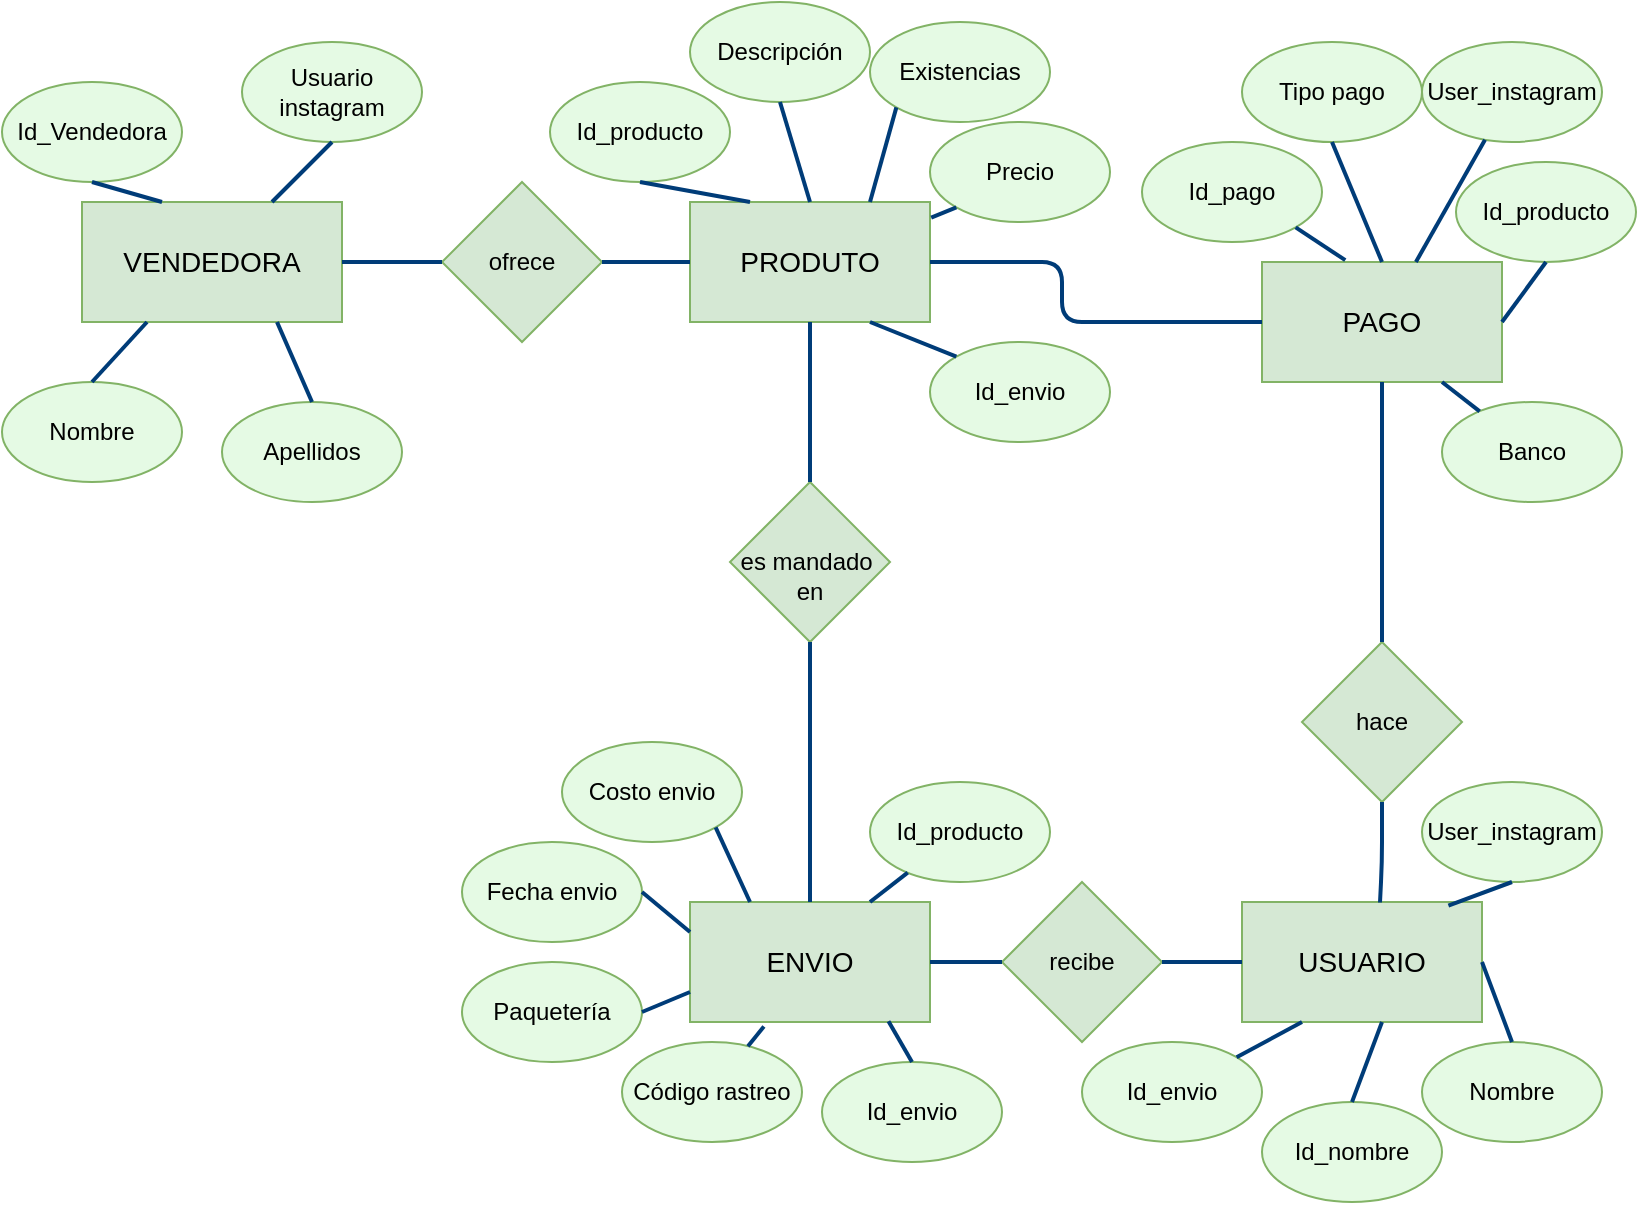 <mxfile version="14.8.1" type="github">
  <diagram id="C5RBs43oDa-KdzZeNtuy" name="Page-1">
    <mxGraphModel dx="1209" dy="594" grid="1" gridSize="10" guides="1" tooltips="1" connect="1" arrows="1" fold="1" page="1" pageScale="1" pageWidth="827" pageHeight="1169" math="0" shadow="0">
      <root>
        <mxCell id="WIyWlLk6GJQsqaUBKTNV-0" />
        <mxCell id="WIyWlLk6GJQsqaUBKTNV-1" parent="WIyWlLk6GJQsqaUBKTNV-0" />
        <mxCell id="fitZuFPc6MIC0ft5o5-M-1" value="&lt;font style=&quot;font-size: 14px&quot;&gt;USUARIO&lt;/font&gt;" style="rounded=0;whiteSpace=wrap;html=1;fillColor=#d5e8d4;strokeColor=#82b366;" vertex="1" parent="WIyWlLk6GJQsqaUBKTNV-1">
          <mxGeometry x="630" y="520" width="120" height="60" as="geometry" />
        </mxCell>
        <mxCell id="fitZuFPc6MIC0ft5o5-M-3" value="&lt;span style=&quot;font-size: 14px&quot;&gt;ENVIO&lt;/span&gt;" style="rounded=0;whiteSpace=wrap;html=1;fillColor=#d5e8d4;strokeColor=#82b366;" vertex="1" parent="WIyWlLk6GJQsqaUBKTNV-1">
          <mxGeometry x="354" y="520" width="120" height="60" as="geometry" />
        </mxCell>
        <mxCell id="fitZuFPc6MIC0ft5o5-M-4" value="&lt;span style=&quot;font-size: 14px&quot;&gt;VENDEDORA&lt;/span&gt;" style="rounded=0;whiteSpace=wrap;html=1;fillColor=#d5e8d4;strokeColor=#82b366;" vertex="1" parent="WIyWlLk6GJQsqaUBKTNV-1">
          <mxGeometry x="50" y="170" width="130" height="60" as="geometry" />
        </mxCell>
        <mxCell id="fitZuFPc6MIC0ft5o5-M-6" value="&lt;span style=&quot;font-size: 14px&quot;&gt;PRODUTO&lt;/span&gt;" style="rounded=0;whiteSpace=wrap;html=1;fillColor=#d5e8d4;strokeColor=#82b366;" vertex="1" parent="WIyWlLk6GJQsqaUBKTNV-1">
          <mxGeometry x="354" y="170" width="120" height="60" as="geometry" />
        </mxCell>
        <mxCell id="fitZuFPc6MIC0ft5o5-M-10" value="&lt;br&gt;es mandado&amp;nbsp;&lt;br&gt;en" style="rhombus;whiteSpace=wrap;html=1;fillColor=#d5e8d4;strokeColor=#82b366;" vertex="1" parent="WIyWlLk6GJQsqaUBKTNV-1">
          <mxGeometry x="374" y="310" width="80" height="80" as="geometry" />
        </mxCell>
        <mxCell id="fitZuFPc6MIC0ft5o5-M-11" value="recibe" style="rhombus;whiteSpace=wrap;html=1;fillColor=#d5e8d4;strokeColor=#82b366;" vertex="1" parent="WIyWlLk6GJQsqaUBKTNV-1">
          <mxGeometry x="510" y="510" width="80" height="80" as="geometry" />
        </mxCell>
        <mxCell id="fitZuFPc6MIC0ft5o5-M-12" value="&lt;font style=&quot;font-size: 14px&quot;&gt;PAGO&lt;/font&gt;" style="rounded=0;whiteSpace=wrap;html=1;fillColor=#d5e8d4;strokeColor=#82b366;" vertex="1" parent="WIyWlLk6GJQsqaUBKTNV-1">
          <mxGeometry x="640" y="200" width="120" height="60" as="geometry" />
        </mxCell>
        <mxCell id="fitZuFPc6MIC0ft5o5-M-13" value="hace" style="rhombus;whiteSpace=wrap;html=1;fillColor=#d5e8d4;strokeColor=#82b366;" vertex="1" parent="WIyWlLk6GJQsqaUBKTNV-1">
          <mxGeometry x="660" y="390" width="80" height="80" as="geometry" />
        </mxCell>
        <mxCell id="fitZuFPc6MIC0ft5o5-M-14" value="ofrece" style="rhombus;whiteSpace=wrap;html=1;fillColor=#d5e8d4;strokeColor=#82b366;" vertex="1" parent="WIyWlLk6GJQsqaUBKTNV-1">
          <mxGeometry x="230" y="160" width="80" height="80" as="geometry" />
        </mxCell>
        <mxCell id="fitZuFPc6MIC0ft5o5-M-15" value="" style="endArrow=none;html=1;exitX=1;exitY=0.5;exitDx=0;exitDy=0;entryX=0;entryY=0.5;entryDx=0;entryDy=0;strokeWidth=2;strokeColor=#003C78;" edge="1" parent="WIyWlLk6GJQsqaUBKTNV-1" source="fitZuFPc6MIC0ft5o5-M-4" target="fitZuFPc6MIC0ft5o5-M-14">
          <mxGeometry width="50" height="50" relative="1" as="geometry">
            <mxPoint x="510" y="380" as="sourcePoint" />
            <mxPoint x="560" y="330" as="targetPoint" />
          </mxGeometry>
        </mxCell>
        <mxCell id="fitZuFPc6MIC0ft5o5-M-16" value="" style="endArrow=none;html=1;strokeColor=#003C78;strokeWidth=2;exitX=0.5;exitY=1;exitDx=0;exitDy=0;" edge="1" parent="WIyWlLk6GJQsqaUBKTNV-1" source="fitZuFPc6MIC0ft5o5-M-10" target="fitZuFPc6MIC0ft5o5-M-3">
          <mxGeometry width="50" height="50" relative="1" as="geometry">
            <mxPoint x="390" y="380" as="sourcePoint" />
            <mxPoint x="440" y="330" as="targetPoint" />
          </mxGeometry>
        </mxCell>
        <mxCell id="fitZuFPc6MIC0ft5o5-M-17" value="" style="endArrow=none;html=1;strokeColor=#003C78;strokeWidth=2;entryX=0.5;entryY=1;entryDx=0;entryDy=0;exitX=0.5;exitY=0;exitDx=0;exitDy=0;" edge="1" parent="WIyWlLk6GJQsqaUBKTNV-1" source="fitZuFPc6MIC0ft5o5-M-10" target="fitZuFPc6MIC0ft5o5-M-6">
          <mxGeometry width="50" height="50" relative="1" as="geometry">
            <mxPoint x="390" y="380" as="sourcePoint" />
            <mxPoint x="440" y="330" as="targetPoint" />
          </mxGeometry>
        </mxCell>
        <mxCell id="fitZuFPc6MIC0ft5o5-M-18" value="" style="endArrow=none;html=1;strokeColor=#003C78;strokeWidth=2;entryX=1;entryY=0.5;entryDx=0;entryDy=0;exitX=0;exitY=0.5;exitDx=0;exitDy=0;" edge="1" parent="WIyWlLk6GJQsqaUBKTNV-1" source="fitZuFPc6MIC0ft5o5-M-12" target="fitZuFPc6MIC0ft5o5-M-6">
          <mxGeometry width="50" height="50" relative="1" as="geometry">
            <mxPoint x="390" y="380" as="sourcePoint" />
            <mxPoint x="440" y="330" as="targetPoint" />
            <Array as="points">
              <mxPoint x="540" y="230" />
              <mxPoint x="540" y="200" />
            </Array>
          </mxGeometry>
        </mxCell>
        <mxCell id="fitZuFPc6MIC0ft5o5-M-19" value="" style="endArrow=none;html=1;strokeColor=#003C78;strokeWidth=2;exitX=1;exitY=0.5;exitDx=0;exitDy=0;entryX=0;entryY=0.5;entryDx=0;entryDy=0;" edge="1" parent="WIyWlLk6GJQsqaUBKTNV-1" source="fitZuFPc6MIC0ft5o5-M-14" target="fitZuFPc6MIC0ft5o5-M-6">
          <mxGeometry width="50" height="50" relative="1" as="geometry">
            <mxPoint x="390" y="380" as="sourcePoint" />
            <mxPoint x="440" y="330" as="targetPoint" />
          </mxGeometry>
        </mxCell>
        <mxCell id="fitZuFPc6MIC0ft5o5-M-20" value="" style="endArrow=none;html=1;strokeColor=#003C78;strokeWidth=2;exitX=1;exitY=0.5;exitDx=0;exitDy=0;entryX=0;entryY=0.5;entryDx=0;entryDy=0;" edge="1" parent="WIyWlLk6GJQsqaUBKTNV-1" source="fitZuFPc6MIC0ft5o5-M-11" target="fitZuFPc6MIC0ft5o5-M-1">
          <mxGeometry width="50" height="50" relative="1" as="geometry">
            <mxPoint x="390" y="380" as="sourcePoint" />
            <mxPoint x="440" y="330" as="targetPoint" />
          </mxGeometry>
        </mxCell>
        <mxCell id="fitZuFPc6MIC0ft5o5-M-21" value="" style="endArrow=none;html=1;strokeColor=#003C78;strokeWidth=2;exitX=1;exitY=0.5;exitDx=0;exitDy=0;entryX=0;entryY=0.5;entryDx=0;entryDy=0;" edge="1" parent="WIyWlLk6GJQsqaUBKTNV-1" source="fitZuFPc6MIC0ft5o5-M-3" target="fitZuFPc6MIC0ft5o5-M-11">
          <mxGeometry width="50" height="50" relative="1" as="geometry">
            <mxPoint x="390" y="380" as="sourcePoint" />
            <mxPoint x="440" y="330" as="targetPoint" />
          </mxGeometry>
        </mxCell>
        <mxCell id="fitZuFPc6MIC0ft5o5-M-22" value="" style="endArrow=none;html=1;strokeColor=#003C78;strokeWidth=2;exitX=0.575;exitY=0.004;exitDx=0;exitDy=0;exitPerimeter=0;entryX=0.5;entryY=1;entryDx=0;entryDy=0;" edge="1" parent="WIyWlLk6GJQsqaUBKTNV-1" source="fitZuFPc6MIC0ft5o5-M-1" target="fitZuFPc6MIC0ft5o5-M-13">
          <mxGeometry width="50" height="50" relative="1" as="geometry">
            <mxPoint x="390" y="380" as="sourcePoint" />
            <mxPoint x="440" y="330" as="targetPoint" />
            <Array as="points">
              <mxPoint x="700" y="500" />
            </Array>
          </mxGeometry>
        </mxCell>
        <mxCell id="fitZuFPc6MIC0ft5o5-M-24" value="" style="endArrow=none;html=1;strokeColor=#003C78;strokeWidth=2;exitX=0.5;exitY=0;exitDx=0;exitDy=0;entryX=0.5;entryY=1;entryDx=0;entryDy=0;" edge="1" parent="WIyWlLk6GJQsqaUBKTNV-1" source="fitZuFPc6MIC0ft5o5-M-13" target="fitZuFPc6MIC0ft5o5-M-12">
          <mxGeometry width="50" height="50" relative="1" as="geometry">
            <mxPoint x="390" y="380" as="sourcePoint" />
            <mxPoint x="440" y="330" as="targetPoint" />
          </mxGeometry>
        </mxCell>
        <mxCell id="fitZuFPc6MIC0ft5o5-M-25" value="Id_Vendedora" style="ellipse;whiteSpace=wrap;html=1;strokeColor=#82b366;fillColor=#E5FAE4;" vertex="1" parent="WIyWlLk6GJQsqaUBKTNV-1">
          <mxGeometry x="10" y="110" width="90" height="50" as="geometry" />
        </mxCell>
        <mxCell id="fitZuFPc6MIC0ft5o5-M-26" value="Usuario instagram" style="ellipse;whiteSpace=wrap;html=1;strokeColor=#82b366;fillColor=#E5FAE4;" vertex="1" parent="WIyWlLk6GJQsqaUBKTNV-1">
          <mxGeometry x="130" y="90" width="90" height="50" as="geometry" />
        </mxCell>
        <mxCell id="fitZuFPc6MIC0ft5o5-M-27" value="Nombre" style="ellipse;whiteSpace=wrap;html=1;strokeColor=#82b366;fillColor=#E5FAE4;" vertex="1" parent="WIyWlLk6GJQsqaUBKTNV-1">
          <mxGeometry x="10" y="260" width="90" height="50" as="geometry" />
        </mxCell>
        <mxCell id="fitZuFPc6MIC0ft5o5-M-28" value="Apellidos" style="ellipse;whiteSpace=wrap;html=1;strokeColor=#82b366;fillColor=#E5FAE4;" vertex="1" parent="WIyWlLk6GJQsqaUBKTNV-1">
          <mxGeometry x="120" y="270" width="90" height="50" as="geometry" />
        </mxCell>
        <mxCell id="fitZuFPc6MIC0ft5o5-M-29" value="Id_producto" style="ellipse;whiteSpace=wrap;html=1;strokeColor=#82b366;fillColor=#E5FAE4;" vertex="1" parent="WIyWlLk6GJQsqaUBKTNV-1">
          <mxGeometry x="284" y="110" width="90" height="50" as="geometry" />
        </mxCell>
        <mxCell id="fitZuFPc6MIC0ft5o5-M-30" value="Descripción" style="ellipse;whiteSpace=wrap;html=1;strokeColor=#82b366;fillColor=#E5FAE4;" vertex="1" parent="WIyWlLk6GJQsqaUBKTNV-1">
          <mxGeometry x="354" y="70" width="90" height="50" as="geometry" />
        </mxCell>
        <mxCell id="fitZuFPc6MIC0ft5o5-M-31" value="Existencias" style="ellipse;whiteSpace=wrap;html=1;strokeColor=#82b366;fillColor=#E5FAE4;" vertex="1" parent="WIyWlLk6GJQsqaUBKTNV-1">
          <mxGeometry x="444" y="80" width="90" height="50" as="geometry" />
        </mxCell>
        <mxCell id="fitZuFPc6MIC0ft5o5-M-33" value="Precio" style="ellipse;whiteSpace=wrap;html=1;strokeColor=#82b366;fillColor=#E5FAE4;" vertex="1" parent="WIyWlLk6GJQsqaUBKTNV-1">
          <mxGeometry x="474" y="130" width="90" height="50" as="geometry" />
        </mxCell>
        <mxCell id="fitZuFPc6MIC0ft5o5-M-34" value="Id_pago" style="ellipse;whiteSpace=wrap;html=1;strokeColor=#82b366;fillColor=#E5FAE4;" vertex="1" parent="WIyWlLk6GJQsqaUBKTNV-1">
          <mxGeometry x="580" y="140" width="90" height="50" as="geometry" />
        </mxCell>
        <mxCell id="fitZuFPc6MIC0ft5o5-M-35" value="Tipo pago" style="ellipse;whiteSpace=wrap;html=1;strokeColor=#82b366;fillColor=#E5FAE4;" vertex="1" parent="WIyWlLk6GJQsqaUBKTNV-1">
          <mxGeometry x="630" y="90" width="90" height="50" as="geometry" />
        </mxCell>
        <mxCell id="fitZuFPc6MIC0ft5o5-M-36" value="User_instagram" style="ellipse;whiteSpace=wrap;html=1;strokeColor=#82b366;fillColor=#E5FAE4;" vertex="1" parent="WIyWlLk6GJQsqaUBKTNV-1">
          <mxGeometry x="720" y="90" width="90" height="50" as="geometry" />
        </mxCell>
        <mxCell id="fitZuFPc6MIC0ft5o5-M-37" value="Id_producto" style="ellipse;whiteSpace=wrap;html=1;strokeColor=#82b366;fillColor=#E5FAE4;" vertex="1" parent="WIyWlLk6GJQsqaUBKTNV-1">
          <mxGeometry x="737" y="150" width="90" height="50" as="geometry" />
        </mxCell>
        <mxCell id="fitZuFPc6MIC0ft5o5-M-39" value="Banco" style="ellipse;whiteSpace=wrap;html=1;strokeColor=#82b366;fillColor=#E5FAE4;" vertex="1" parent="WIyWlLk6GJQsqaUBKTNV-1">
          <mxGeometry x="730" y="270" width="90" height="50" as="geometry" />
        </mxCell>
        <mxCell id="fitZuFPc6MIC0ft5o5-M-40" value="User_instagram" style="ellipse;whiteSpace=wrap;html=1;strokeColor=#82b366;fillColor=#E5FAE4;" vertex="1" parent="WIyWlLk6GJQsqaUBKTNV-1">
          <mxGeometry x="720" y="460" width="90" height="50" as="geometry" />
        </mxCell>
        <mxCell id="fitZuFPc6MIC0ft5o5-M-41" value="Nombre" style="ellipse;whiteSpace=wrap;html=1;strokeColor=#82b366;fillColor=#E5FAE4;" vertex="1" parent="WIyWlLk6GJQsqaUBKTNV-1">
          <mxGeometry x="720" y="590" width="90" height="50" as="geometry" />
        </mxCell>
        <mxCell id="fitZuFPc6MIC0ft5o5-M-42" value="Id_nombre" style="ellipse;whiteSpace=wrap;html=1;strokeColor=#82b366;fillColor=#E5FAE4;" vertex="1" parent="WIyWlLk6GJQsqaUBKTNV-1">
          <mxGeometry x="640" y="620" width="90" height="50" as="geometry" />
        </mxCell>
        <mxCell id="fitZuFPc6MIC0ft5o5-M-43" value="Id_envio" style="ellipse;whiteSpace=wrap;html=1;strokeColor=#82b366;fillColor=#E5FAE4;" vertex="1" parent="WIyWlLk6GJQsqaUBKTNV-1">
          <mxGeometry x="550" y="590" width="90" height="50" as="geometry" />
        </mxCell>
        <mxCell id="fitZuFPc6MIC0ft5o5-M-44" value="Id_envio" style="ellipse;whiteSpace=wrap;html=1;strokeColor=#82b366;fillColor=#E5FAE4;" vertex="1" parent="WIyWlLk6GJQsqaUBKTNV-1">
          <mxGeometry x="420" y="600" width="90" height="50" as="geometry" />
        </mxCell>
        <mxCell id="fitZuFPc6MIC0ft5o5-M-45" value="Código rastreo" style="ellipse;whiteSpace=wrap;html=1;strokeColor=#82b366;fillColor=#E5FAE4;" vertex="1" parent="WIyWlLk6GJQsqaUBKTNV-1">
          <mxGeometry x="320" y="590" width="90" height="50" as="geometry" />
        </mxCell>
        <mxCell id="fitZuFPc6MIC0ft5o5-M-46" value="Paquetería" style="ellipse;whiteSpace=wrap;html=1;strokeColor=#82b366;fillColor=#E5FAE4;" vertex="1" parent="WIyWlLk6GJQsqaUBKTNV-1">
          <mxGeometry x="240" y="550" width="90" height="50" as="geometry" />
        </mxCell>
        <mxCell id="fitZuFPc6MIC0ft5o5-M-47" value="Fecha envio" style="ellipse;whiteSpace=wrap;html=1;strokeColor=#82b366;fillColor=#E5FAE4;" vertex="1" parent="WIyWlLk6GJQsqaUBKTNV-1">
          <mxGeometry x="240" y="490" width="90" height="50" as="geometry" />
        </mxCell>
        <mxCell id="fitZuFPc6MIC0ft5o5-M-48" value="Costo envio" style="ellipse;whiteSpace=wrap;html=1;strokeColor=#82b366;fillColor=#E5FAE4;" vertex="1" parent="WIyWlLk6GJQsqaUBKTNV-1">
          <mxGeometry x="290" y="440" width="90" height="50" as="geometry" />
        </mxCell>
        <mxCell id="fitZuFPc6MIC0ft5o5-M-49" value="Id_producto" style="ellipse;whiteSpace=wrap;html=1;strokeColor=#82b366;fillColor=#E5FAE4;" vertex="1" parent="WIyWlLk6GJQsqaUBKTNV-1">
          <mxGeometry x="444" y="460" width="90" height="50" as="geometry" />
        </mxCell>
        <mxCell id="fitZuFPc6MIC0ft5o5-M-50" value="Id_envio" style="ellipse;whiteSpace=wrap;html=1;strokeColor=#82b366;fillColor=#E5FAE4;" vertex="1" parent="WIyWlLk6GJQsqaUBKTNV-1">
          <mxGeometry x="474" y="240" width="90" height="50" as="geometry" />
        </mxCell>
        <mxCell id="fitZuFPc6MIC0ft5o5-M-52" value="" style="endArrow=none;html=1;strokeColor=#003C78;strokeWidth=2;entryX=0;entryY=1;entryDx=0;entryDy=0;exitX=1.005;exitY=0.13;exitDx=0;exitDy=0;exitPerimeter=0;" edge="1" parent="WIyWlLk6GJQsqaUBKTNV-1" source="fitZuFPc6MIC0ft5o5-M-6" target="fitZuFPc6MIC0ft5o5-M-33">
          <mxGeometry width="50" height="50" relative="1" as="geometry">
            <mxPoint x="424" y="320" as="sourcePoint" />
            <mxPoint x="424" y="240" as="targetPoint" />
          </mxGeometry>
        </mxCell>
        <mxCell id="fitZuFPc6MIC0ft5o5-M-53" value="" style="endArrow=none;html=1;strokeColor=#003C78;strokeWidth=2;entryX=0;entryY=1;entryDx=0;entryDy=0;exitX=0.75;exitY=0;exitDx=0;exitDy=0;" edge="1" parent="WIyWlLk6GJQsqaUBKTNV-1" source="fitZuFPc6MIC0ft5o5-M-6" target="fitZuFPc6MIC0ft5o5-M-31">
          <mxGeometry width="50" height="50" relative="1" as="geometry">
            <mxPoint x="434" y="330" as="sourcePoint" />
            <mxPoint x="434" y="250" as="targetPoint" />
          </mxGeometry>
        </mxCell>
        <mxCell id="fitZuFPc6MIC0ft5o5-M-54" value="" style="endArrow=none;html=1;strokeColor=#003C78;strokeWidth=2;entryX=0.5;entryY=1;entryDx=0;entryDy=0;exitX=0.5;exitY=0;exitDx=0;exitDy=0;" edge="1" parent="WIyWlLk6GJQsqaUBKTNV-1" source="fitZuFPc6MIC0ft5o5-M-6" target="fitZuFPc6MIC0ft5o5-M-30">
          <mxGeometry width="50" height="50" relative="1" as="geometry">
            <mxPoint x="410" y="160" as="sourcePoint" />
            <mxPoint x="444" y="260" as="targetPoint" />
          </mxGeometry>
        </mxCell>
        <mxCell id="fitZuFPc6MIC0ft5o5-M-55" value="" style="endArrow=none;html=1;strokeColor=#003C78;strokeWidth=2;entryX=0.25;entryY=0;entryDx=0;entryDy=0;exitX=0.5;exitY=1;exitDx=0;exitDy=0;" edge="1" parent="WIyWlLk6GJQsqaUBKTNV-1" source="fitZuFPc6MIC0ft5o5-M-29" target="fitZuFPc6MIC0ft5o5-M-6">
          <mxGeometry width="50" height="50" relative="1" as="geometry">
            <mxPoint x="454" y="350" as="sourcePoint" />
            <mxPoint x="454" y="270" as="targetPoint" />
          </mxGeometry>
        </mxCell>
        <mxCell id="fitZuFPc6MIC0ft5o5-M-56" value="" style="endArrow=none;html=1;strokeColor=#003C78;strokeWidth=2;exitX=0.5;exitY=1;exitDx=0;exitDy=0;" edge="1" parent="WIyWlLk6GJQsqaUBKTNV-1" source="fitZuFPc6MIC0ft5o5-M-26" target="fitZuFPc6MIC0ft5o5-M-4">
          <mxGeometry width="50" height="50" relative="1" as="geometry">
            <mxPoint x="464" y="360" as="sourcePoint" />
            <mxPoint x="464" y="280" as="targetPoint" />
          </mxGeometry>
        </mxCell>
        <mxCell id="fitZuFPc6MIC0ft5o5-M-57" value="" style="endArrow=none;html=1;strokeColor=#003C78;strokeWidth=2;exitX=0.5;exitY=1;exitDx=0;exitDy=0;" edge="1" parent="WIyWlLk6GJQsqaUBKTNV-1" source="fitZuFPc6MIC0ft5o5-M-25">
          <mxGeometry width="50" height="50" relative="1" as="geometry">
            <mxPoint x="474" y="370" as="sourcePoint" />
            <mxPoint x="90" y="170" as="targetPoint" />
          </mxGeometry>
        </mxCell>
        <mxCell id="fitZuFPc6MIC0ft5o5-M-58" value="" style="endArrow=none;html=1;strokeColor=#003C78;strokeWidth=2;entryX=0.75;entryY=1;entryDx=0;entryDy=0;exitX=0.5;exitY=0;exitDx=0;exitDy=0;" edge="1" parent="WIyWlLk6GJQsqaUBKTNV-1" source="fitZuFPc6MIC0ft5o5-M-28" target="fitZuFPc6MIC0ft5o5-M-4">
          <mxGeometry width="50" height="50" relative="1" as="geometry">
            <mxPoint x="484" y="380" as="sourcePoint" />
            <mxPoint x="484" y="300" as="targetPoint" />
          </mxGeometry>
        </mxCell>
        <mxCell id="fitZuFPc6MIC0ft5o5-M-59" value="" style="endArrow=none;html=1;strokeColor=#003C78;strokeWidth=2;entryX=0.25;entryY=1;entryDx=0;entryDy=0;exitX=0.5;exitY=0;exitDx=0;exitDy=0;" edge="1" parent="WIyWlLk6GJQsqaUBKTNV-1" source="fitZuFPc6MIC0ft5o5-M-27" target="fitZuFPc6MIC0ft5o5-M-4">
          <mxGeometry width="50" height="50" relative="1" as="geometry">
            <mxPoint x="494" y="390" as="sourcePoint" />
            <mxPoint x="494" y="310" as="targetPoint" />
          </mxGeometry>
        </mxCell>
        <mxCell id="fitZuFPc6MIC0ft5o5-M-60" value="" style="endArrow=none;html=1;strokeColor=#003C78;strokeWidth=2;entryX=0.5;entryY=1;entryDx=0;entryDy=0;exitX=1;exitY=0.5;exitDx=0;exitDy=0;" edge="1" parent="WIyWlLk6GJQsqaUBKTNV-1" source="fitZuFPc6MIC0ft5o5-M-12" target="fitZuFPc6MIC0ft5o5-M-37">
          <mxGeometry width="50" height="50" relative="1" as="geometry">
            <mxPoint x="390" y="440" as="sourcePoint" />
            <mxPoint x="440" y="390" as="targetPoint" />
          </mxGeometry>
        </mxCell>
        <mxCell id="fitZuFPc6MIC0ft5o5-M-61" value="" style="endArrow=none;html=1;strokeColor=#003C78;strokeWidth=2;" edge="1" parent="WIyWlLk6GJQsqaUBKTNV-1" source="fitZuFPc6MIC0ft5o5-M-12" target="fitZuFPc6MIC0ft5o5-M-36">
          <mxGeometry width="50" height="50" relative="1" as="geometry">
            <mxPoint x="390" y="440" as="sourcePoint" />
            <mxPoint x="440" y="390" as="targetPoint" />
          </mxGeometry>
        </mxCell>
        <mxCell id="fitZuFPc6MIC0ft5o5-M-62" value="" style="endArrow=none;html=1;strokeColor=#003C78;strokeWidth=2;entryX=0.5;entryY=1;entryDx=0;entryDy=0;exitX=0.5;exitY=0;exitDx=0;exitDy=0;" edge="1" parent="WIyWlLk6GJQsqaUBKTNV-1" source="fitZuFPc6MIC0ft5o5-M-12" target="fitZuFPc6MIC0ft5o5-M-35">
          <mxGeometry width="50" height="50" relative="1" as="geometry">
            <mxPoint x="390" y="440" as="sourcePoint" />
            <mxPoint x="440" y="390" as="targetPoint" />
          </mxGeometry>
        </mxCell>
        <mxCell id="fitZuFPc6MIC0ft5o5-M-63" value="" style="endArrow=none;html=1;strokeColor=#003C78;strokeWidth=2;entryX=1;entryY=1;entryDx=0;entryDy=0;exitX=0.347;exitY=-0.015;exitDx=0;exitDy=0;exitPerimeter=0;" edge="1" parent="WIyWlLk6GJQsqaUBKTNV-1" source="fitZuFPc6MIC0ft5o5-M-12" target="fitZuFPc6MIC0ft5o5-M-34">
          <mxGeometry width="50" height="50" relative="1" as="geometry">
            <mxPoint x="390" y="440" as="sourcePoint" />
            <mxPoint x="440" y="390" as="targetPoint" />
          </mxGeometry>
        </mxCell>
        <mxCell id="fitZuFPc6MIC0ft5o5-M-64" value="" style="endArrow=none;html=1;strokeColor=#003C78;strokeWidth=2;exitX=0;exitY=0;exitDx=0;exitDy=0;entryX=0.75;entryY=1;entryDx=0;entryDy=0;" edge="1" parent="WIyWlLk6GJQsqaUBKTNV-1" source="fitZuFPc6MIC0ft5o5-M-50" target="fitZuFPc6MIC0ft5o5-M-6">
          <mxGeometry width="50" height="50" relative="1" as="geometry">
            <mxPoint x="390" y="440" as="sourcePoint" />
            <mxPoint x="440" y="390" as="targetPoint" />
          </mxGeometry>
        </mxCell>
        <mxCell id="fitZuFPc6MIC0ft5o5-M-65" value="" style="endArrow=none;html=1;strokeColor=#003C78;strokeWidth=2;entryX=0;entryY=0.75;entryDx=0;entryDy=0;exitX=1;exitY=0.5;exitDx=0;exitDy=0;" edge="1" parent="WIyWlLk6GJQsqaUBKTNV-1" source="fitZuFPc6MIC0ft5o5-M-46" target="fitZuFPc6MIC0ft5o5-M-3">
          <mxGeometry width="50" height="50" relative="1" as="geometry">
            <mxPoint x="342" y="575" as="sourcePoint" />
            <mxPoint x="440" y="390" as="targetPoint" />
          </mxGeometry>
        </mxCell>
        <mxCell id="fitZuFPc6MIC0ft5o5-M-66" value="" style="endArrow=none;html=1;strokeColor=#003C78;strokeWidth=2;entryX=0.308;entryY=1.037;entryDx=0;entryDy=0;entryPerimeter=0;" edge="1" parent="WIyWlLk6GJQsqaUBKTNV-1" source="fitZuFPc6MIC0ft5o5-M-45" target="fitZuFPc6MIC0ft5o5-M-3">
          <mxGeometry width="50" height="50" relative="1" as="geometry">
            <mxPoint x="390" y="440" as="sourcePoint" />
            <mxPoint x="440" y="390" as="targetPoint" />
          </mxGeometry>
        </mxCell>
        <mxCell id="fitZuFPc6MIC0ft5o5-M-67" value="" style="endArrow=none;html=1;strokeColor=#003C78;strokeWidth=2;entryX=0.827;entryY=0.993;entryDx=0;entryDy=0;entryPerimeter=0;exitX=0.5;exitY=0;exitDx=0;exitDy=0;" edge="1" parent="WIyWlLk6GJQsqaUBKTNV-1" source="fitZuFPc6MIC0ft5o5-M-44" target="fitZuFPc6MIC0ft5o5-M-3">
          <mxGeometry width="50" height="50" relative="1" as="geometry">
            <mxPoint x="390" y="440" as="sourcePoint" />
            <mxPoint x="440" y="390" as="targetPoint" />
          </mxGeometry>
        </mxCell>
        <mxCell id="fitZuFPc6MIC0ft5o5-M-68" value="" style="endArrow=none;html=1;strokeColor=#003C78;strokeWidth=2;entryX=0.75;entryY=0;entryDx=0;entryDy=0;" edge="1" parent="WIyWlLk6GJQsqaUBKTNV-1" source="fitZuFPc6MIC0ft5o5-M-49" target="fitZuFPc6MIC0ft5o5-M-3">
          <mxGeometry width="50" height="50" relative="1" as="geometry">
            <mxPoint x="390" y="440" as="sourcePoint" />
            <mxPoint x="440" y="390" as="targetPoint" />
          </mxGeometry>
        </mxCell>
        <mxCell id="fitZuFPc6MIC0ft5o5-M-69" value="" style="endArrow=none;html=1;strokeColor=#003C78;strokeWidth=2;exitX=0.25;exitY=1;exitDx=0;exitDy=0;" edge="1" parent="WIyWlLk6GJQsqaUBKTNV-1" source="fitZuFPc6MIC0ft5o5-M-1" target="fitZuFPc6MIC0ft5o5-M-43">
          <mxGeometry width="50" height="50" relative="1" as="geometry">
            <mxPoint x="390" y="440" as="sourcePoint" />
            <mxPoint x="440" y="390" as="targetPoint" />
          </mxGeometry>
        </mxCell>
        <mxCell id="fitZuFPc6MIC0ft5o5-M-70" value="" style="endArrow=none;html=1;strokeColor=#003C78;strokeWidth=2;exitX=0.5;exitY=0;exitDx=0;exitDy=0;" edge="1" parent="WIyWlLk6GJQsqaUBKTNV-1" source="fitZuFPc6MIC0ft5o5-M-42">
          <mxGeometry width="50" height="50" relative="1" as="geometry">
            <mxPoint x="390" y="440" as="sourcePoint" />
            <mxPoint x="700" y="580" as="targetPoint" />
          </mxGeometry>
        </mxCell>
        <mxCell id="fitZuFPc6MIC0ft5o5-M-71" value="" style="endArrow=none;html=1;strokeColor=#003C78;strokeWidth=2;exitX=1;exitY=0.5;exitDx=0;exitDy=0;entryX=0.5;entryY=0;entryDx=0;entryDy=0;" edge="1" parent="WIyWlLk6GJQsqaUBKTNV-1" source="fitZuFPc6MIC0ft5o5-M-1" target="fitZuFPc6MIC0ft5o5-M-41">
          <mxGeometry width="50" height="50" relative="1" as="geometry">
            <mxPoint x="390" y="440" as="sourcePoint" />
            <mxPoint x="440" y="390" as="targetPoint" />
          </mxGeometry>
        </mxCell>
        <mxCell id="fitZuFPc6MIC0ft5o5-M-72" value="" style="endArrow=none;html=1;strokeColor=#003C78;strokeWidth=2;entryX=0.86;entryY=0.03;entryDx=0;entryDy=0;entryPerimeter=0;exitX=0.5;exitY=1;exitDx=0;exitDy=0;" edge="1" parent="WIyWlLk6GJQsqaUBKTNV-1" source="fitZuFPc6MIC0ft5o5-M-40" target="fitZuFPc6MIC0ft5o5-M-1">
          <mxGeometry width="50" height="50" relative="1" as="geometry">
            <mxPoint x="390" y="440" as="sourcePoint" />
            <mxPoint x="440" y="390" as="targetPoint" />
          </mxGeometry>
        </mxCell>
        <mxCell id="fitZuFPc6MIC0ft5o5-M-73" value="" style="endArrow=none;html=1;strokeColor=#003C78;strokeWidth=2;entryX=0.75;entryY=1;entryDx=0;entryDy=0;" edge="1" parent="WIyWlLk6GJQsqaUBKTNV-1" source="fitZuFPc6MIC0ft5o5-M-39" target="fitZuFPc6MIC0ft5o5-M-12">
          <mxGeometry width="50" height="50" relative="1" as="geometry">
            <mxPoint x="390" y="440" as="sourcePoint" />
            <mxPoint x="440" y="390" as="targetPoint" />
          </mxGeometry>
        </mxCell>
        <mxCell id="fitZuFPc6MIC0ft5o5-M-75" value="" style="endArrow=none;html=1;strokeColor=#003C78;strokeWidth=2;entryX=0.25;entryY=0;entryDx=0;entryDy=0;exitX=1;exitY=1;exitDx=0;exitDy=0;" edge="1" parent="WIyWlLk6GJQsqaUBKTNV-1" source="fitZuFPc6MIC0ft5o5-M-48" target="fitZuFPc6MIC0ft5o5-M-3">
          <mxGeometry width="50" height="50" relative="1" as="geometry">
            <mxPoint x="390" y="440" as="sourcePoint" />
            <mxPoint x="440" y="390" as="targetPoint" />
          </mxGeometry>
        </mxCell>
        <mxCell id="fitZuFPc6MIC0ft5o5-M-76" value="" style="endArrow=none;html=1;strokeColor=#003C78;strokeWidth=2;exitX=0;exitY=0.25;exitDx=0;exitDy=0;entryX=1;entryY=0.5;entryDx=0;entryDy=0;" edge="1" parent="WIyWlLk6GJQsqaUBKTNV-1" source="fitZuFPc6MIC0ft5o5-M-3" target="fitZuFPc6MIC0ft5o5-M-47">
          <mxGeometry width="50" height="50" relative="1" as="geometry">
            <mxPoint x="390" y="440" as="sourcePoint" />
            <mxPoint x="440" y="390" as="targetPoint" />
          </mxGeometry>
        </mxCell>
      </root>
    </mxGraphModel>
  </diagram>
</mxfile>
